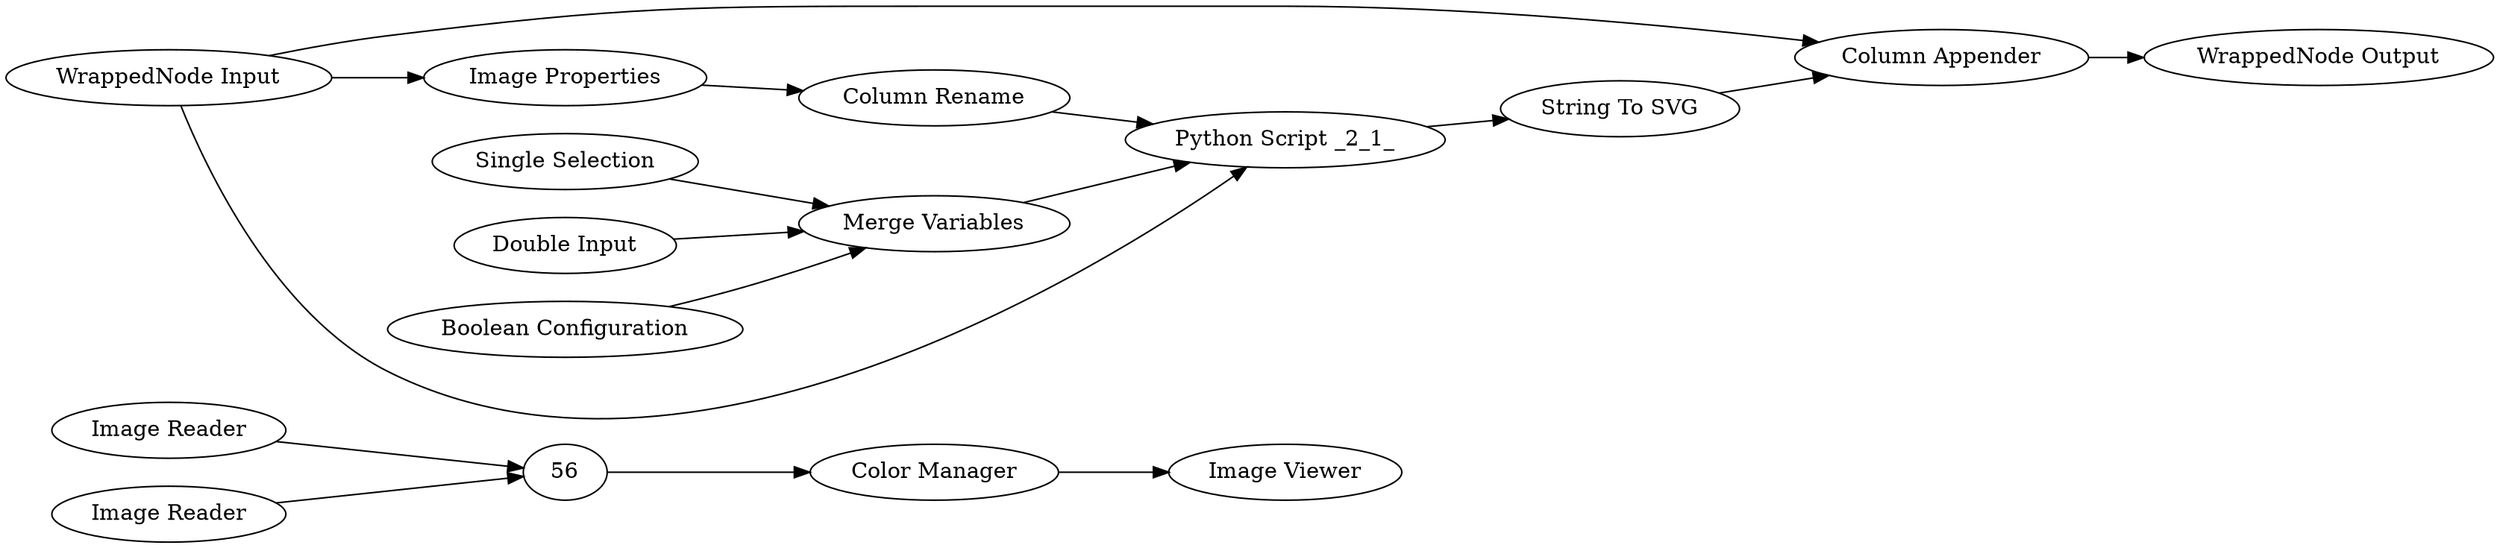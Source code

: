 digraph {
	3 [label="Image Reader"]
	55 [label="Image Reader"]
	5 [label="Column Rename"]
	18 [label="Single Selection"]
	24 [label="WrappedNode Input"]
	25 [label="WrappedNode Output"]
	28 [label="Image Properties"]
	29 [label="Column Appender"]
	30 [label="Double Input"]
	31 [label="Merge Variables"]
	33 [label="Python Script _2_1_"]
	34 [label="Boolean Configuration"]
	35 [label="String To SVG"]
	74 [label="Image Viewer"]
	77 [label="Color Manager"]
	5 -> 33
	18 -> 31
	24 -> 28
	24 -> 29
	24 -> 33
	28 -> 5
	29 -> 25
	30 -> 31
	31 -> 33
	33 -> 35
	34 -> 31
	35 -> 29
	3 -> 56
	55 -> 56
	56 -> 77
	77 -> 74
	rankdir=LR
}
